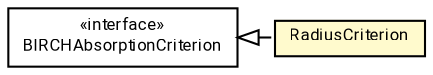 #!/usr/local/bin/dot
#
# Class diagram 
# Generated by UMLGraph version R5_7_2-60-g0e99a6 (http://www.spinellis.gr/umlgraph/)
#

digraph G {
	graph [fontnames="svg"]
	edge [fontname="Roboto",fontsize=7,labelfontname="Roboto",labelfontsize=7,color="black"];
	node [fontname="Roboto",fontcolor="black",fontsize=8,shape=plaintext,margin=0,width=0,height=0];
	nodesep=0.15;
	ranksep=0.25;
	rankdir=LR;
	// de.lmu.ifi.dbs.elki.algorithm.clustering.hierarchical.birch.RadiusCriterion
	c8629440 [label=<<table title="de.lmu.ifi.dbs.elki.algorithm.clustering.hierarchical.birch.RadiusCriterion" border="0" cellborder="1" cellspacing="0" cellpadding="2" bgcolor="lemonChiffon" href="RadiusCriterion.html" target="_parent">
		<tr><td><table border="0" cellspacing="0" cellpadding="1">
		<tr><td align="center" balign="center"> <font face="Roboto">RadiusCriterion</font> </td></tr>
		</table></td></tr>
		</table>>, URL="RadiusCriterion.html"];
	// de.lmu.ifi.dbs.elki.algorithm.clustering.hierarchical.birch.BIRCHAbsorptionCriterion
	c8629442 [label=<<table title="de.lmu.ifi.dbs.elki.algorithm.clustering.hierarchical.birch.BIRCHAbsorptionCriterion" border="0" cellborder="1" cellspacing="0" cellpadding="2" href="BIRCHAbsorptionCriterion.html" target="_parent">
		<tr><td><table border="0" cellspacing="0" cellpadding="1">
		<tr><td align="center" balign="center"> &#171;interface&#187; </td></tr>
		<tr><td align="center" balign="center"> <font face="Roboto">BIRCHAbsorptionCriterion</font> </td></tr>
		</table></td></tr>
		</table>>, URL="BIRCHAbsorptionCriterion.html"];
	// de.lmu.ifi.dbs.elki.algorithm.clustering.hierarchical.birch.RadiusCriterion implements de.lmu.ifi.dbs.elki.algorithm.clustering.hierarchical.birch.BIRCHAbsorptionCriterion
	c8629442 -> c8629440 [arrowtail=empty,style=dashed,dir=back,weight=9];
}

